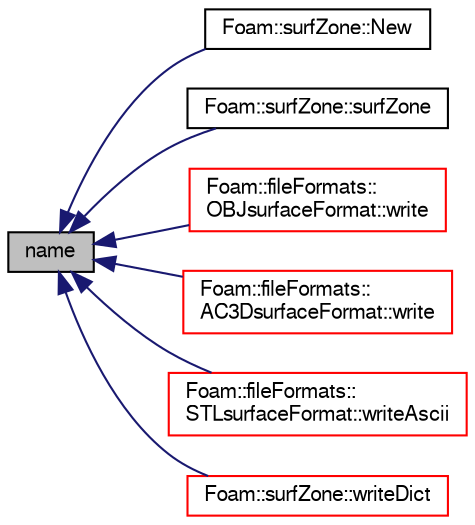 digraph "name"
{
  bgcolor="transparent";
  edge [fontname="FreeSans",fontsize="10",labelfontname="FreeSans",labelfontsize="10"];
  node [fontname="FreeSans",fontsize="10",shape=record];
  rankdir="LR";
  Node18 [label="name",height=0.2,width=0.4,color="black", fillcolor="grey75", style="filled", fontcolor="black"];
  Node18 -> Node19 [dir="back",color="midnightblue",fontsize="10",style="solid",fontname="FreeSans"];
  Node19 [label="Foam::surfZone::New",height=0.2,width=0.4,color="black",URL="$a29706.html#afc238dd62f2ad08f941c85241c677893"];
  Node18 -> Node20 [dir="back",color="midnightblue",fontsize="10",style="solid",fontname="FreeSans"];
  Node20 [label="Foam::surfZone::surfZone",height=0.2,width=0.4,color="black",URL="$a29706.html#a9811fca31db974b81c8831546907f4bc",tooltip="Construct from Istream. "];
  Node18 -> Node21 [dir="back",color="midnightblue",fontsize="10",style="solid",fontname="FreeSans"];
  Node21 [label="Foam::fileFormats::\lOBJsurfaceFormat::write",height=0.2,width=0.4,color="red",URL="$a29610.html#a2a1e1394d9dd8932b738248c123a267f",tooltip="Write surface mesh components by proxy. "];
  Node18 -> Node26 [dir="back",color="midnightblue",fontsize="10",style="solid",fontname="FreeSans"];
  Node26 [label="Foam::fileFormats::\lAC3DsurfaceFormat::write",height=0.2,width=0.4,color="red",URL="$a29582.html#a2a1e1394d9dd8932b738248c123a267f",tooltip="Write surface mesh components by proxy. "];
  Node18 -> Node31 [dir="back",color="midnightblue",fontsize="10",style="solid",fontname="FreeSans"];
  Node31 [label="Foam::fileFormats::\lSTLsurfaceFormat::writeAscii",height=0.2,width=0.4,color="red",URL="$a29642.html#a9ed2139058d6a7dca0edb4f9c88e6599",tooltip="Write surface mesh components by proxy (as ASCII) "];
  Node18 -> Node36 [dir="back",color="midnightblue",fontsize="10",style="solid",fontname="FreeSans"];
  Node36 [label="Foam::surfZone::writeDict",height=0.2,width=0.4,color="red",URL="$a29706.html#a99e013320e2bb0118f0c2857a9193f62",tooltip="Write dictionary. "];
}
